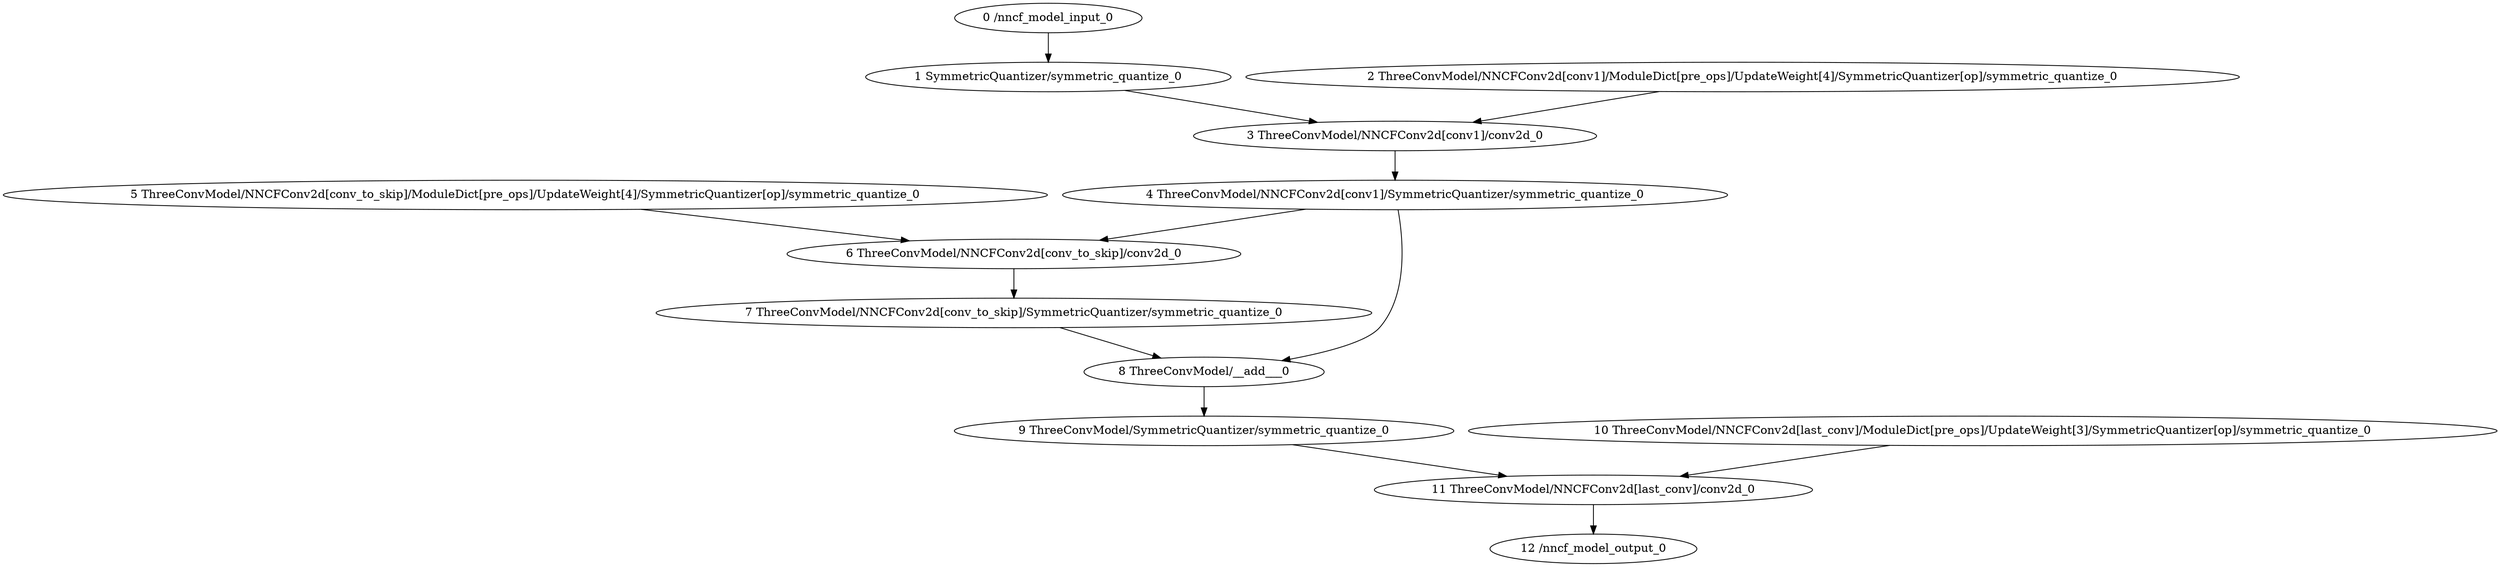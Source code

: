 strict digraph  {
"0 /nncf_model_input_0" [id=0, type=nncf_model_input];
"1 SymmetricQuantizer/symmetric_quantize_0" [id=1, type=symmetric_quantize];
"2 ThreeConvModel/NNCFConv2d[conv1]/ModuleDict[pre_ops]/UpdateWeight[4]/SymmetricQuantizer[op]/symmetric_quantize_0" [id=2, type=symmetric_quantize];
"3 ThreeConvModel/NNCFConv2d[conv1]/conv2d_0" [id=3, type=conv2d];
"4 ThreeConvModel/NNCFConv2d[conv1]/SymmetricQuantizer/symmetric_quantize_0" [id=4, type=symmetric_quantize];
"5 ThreeConvModel/NNCFConv2d[conv_to_skip]/ModuleDict[pre_ops]/UpdateWeight[4]/SymmetricQuantizer[op]/symmetric_quantize_0" [id=5, type=symmetric_quantize];
"6 ThreeConvModel/NNCFConv2d[conv_to_skip]/conv2d_0" [id=6, type=conv2d];
"7 ThreeConvModel/NNCFConv2d[conv_to_skip]/SymmetricQuantizer/symmetric_quantize_0" [id=7, type=symmetric_quantize];
"8 ThreeConvModel/__add___0" [id=8, type=__add__];
"9 ThreeConvModel/SymmetricQuantizer/symmetric_quantize_0" [id=9, type=symmetric_quantize];
"10 ThreeConvModel/NNCFConv2d[last_conv]/ModuleDict[pre_ops]/UpdateWeight[3]/SymmetricQuantizer[op]/symmetric_quantize_0" [id=10, type=symmetric_quantize];
"11 ThreeConvModel/NNCFConv2d[last_conv]/conv2d_0" [id=11, type=conv2d];
"12 /nncf_model_output_0" [id=12, type=nncf_model_output];
"0 /nncf_model_input_0" -> "1 SymmetricQuantizer/symmetric_quantize_0";
"1 SymmetricQuantizer/symmetric_quantize_0" -> "3 ThreeConvModel/NNCFConv2d[conv1]/conv2d_0";
"2 ThreeConvModel/NNCFConv2d[conv1]/ModuleDict[pre_ops]/UpdateWeight[4]/SymmetricQuantizer[op]/symmetric_quantize_0" -> "3 ThreeConvModel/NNCFConv2d[conv1]/conv2d_0";
"3 ThreeConvModel/NNCFConv2d[conv1]/conv2d_0" -> "4 ThreeConvModel/NNCFConv2d[conv1]/SymmetricQuantizer/symmetric_quantize_0";
"4 ThreeConvModel/NNCFConv2d[conv1]/SymmetricQuantizer/symmetric_quantize_0" -> "6 ThreeConvModel/NNCFConv2d[conv_to_skip]/conv2d_0";
"4 ThreeConvModel/NNCFConv2d[conv1]/SymmetricQuantizer/symmetric_quantize_0" -> "8 ThreeConvModel/__add___0";
"5 ThreeConvModel/NNCFConv2d[conv_to_skip]/ModuleDict[pre_ops]/UpdateWeight[4]/SymmetricQuantizer[op]/symmetric_quantize_0" -> "6 ThreeConvModel/NNCFConv2d[conv_to_skip]/conv2d_0";
"6 ThreeConvModel/NNCFConv2d[conv_to_skip]/conv2d_0" -> "7 ThreeConvModel/NNCFConv2d[conv_to_skip]/SymmetricQuantizer/symmetric_quantize_0";
"7 ThreeConvModel/NNCFConv2d[conv_to_skip]/SymmetricQuantizer/symmetric_quantize_0" -> "8 ThreeConvModel/__add___0";
"8 ThreeConvModel/__add___0" -> "9 ThreeConvModel/SymmetricQuantizer/symmetric_quantize_0";
"9 ThreeConvModel/SymmetricQuantizer/symmetric_quantize_0" -> "11 ThreeConvModel/NNCFConv2d[last_conv]/conv2d_0";
"10 ThreeConvModel/NNCFConv2d[last_conv]/ModuleDict[pre_ops]/UpdateWeight[3]/SymmetricQuantizer[op]/symmetric_quantize_0" -> "11 ThreeConvModel/NNCFConv2d[last_conv]/conv2d_0";
"11 ThreeConvModel/NNCFConv2d[last_conv]/conv2d_0" -> "12 /nncf_model_output_0";
}
